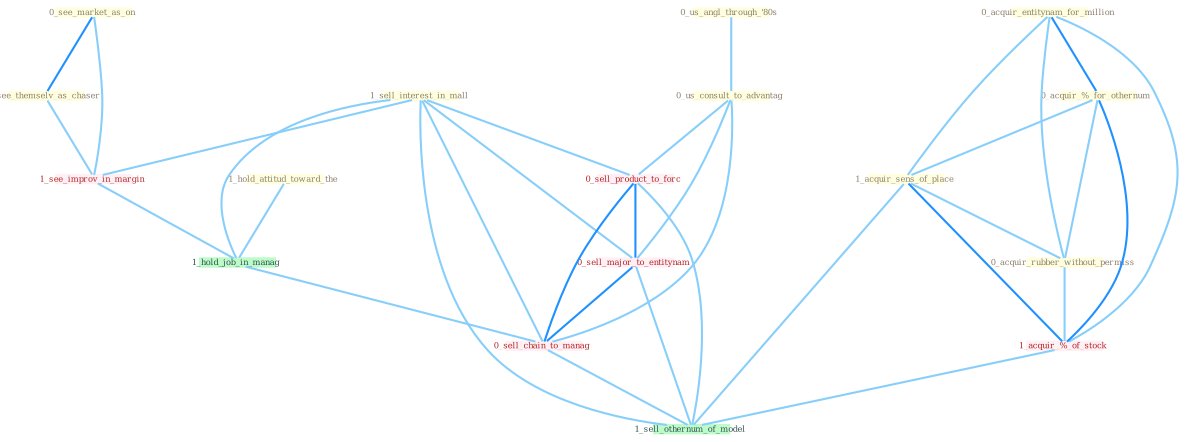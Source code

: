 Graph G{ 
    node
    [shape=polygon,style=filled,width=.5,height=.06,color="#BDFCC9",fixedsize=true,fontsize=4,
    fontcolor="#2f4f4f"];
    {node
    [color="#ffffe0", fontcolor="#8b7d6b"] "0_see_market_as_on " "0_see_themselv_as_chaser " "0_acquir_entitynam_for_million " "1_sell_interest_in_mall " "0_us_angl_through_'80s " "0_us_consult_to_advantag " "0_acquir_%_for_othernum " "1_acquir_sens_of_place " "1_hold_attitud_toward_the " "0_acquir_rubber_without_permiss "}
{node [color="#fff0f5", fontcolor="#b22222"] "1_see_improv_in_margin " "1_acquir_%_of_stock " "0_sell_product_to_forc " "0_sell_major_to_entitynam " "0_sell_chain_to_manag "}
edge [color="#B0E2FF"];

	"0_see_market_as_on " -- "0_see_themselv_as_chaser " [w="2", color="#1e90ff" , len=0.8];
	"0_see_market_as_on " -- "1_see_improv_in_margin " [w="1", color="#87cefa" ];
	"0_see_themselv_as_chaser " -- "1_see_improv_in_margin " [w="1", color="#87cefa" ];
	"0_acquir_entitynam_for_million " -- "0_acquir_%_for_othernum " [w="2", color="#1e90ff" , len=0.8];
	"0_acquir_entitynam_for_million " -- "1_acquir_sens_of_place " [w="1", color="#87cefa" ];
	"0_acquir_entitynam_for_million " -- "0_acquir_rubber_without_permiss " [w="1", color="#87cefa" ];
	"0_acquir_entitynam_for_million " -- "1_acquir_%_of_stock " [w="1", color="#87cefa" ];
	"1_sell_interest_in_mall " -- "1_see_improv_in_margin " [w="1", color="#87cefa" ];
	"1_sell_interest_in_mall " -- "1_hold_job_in_manag " [w="1", color="#87cefa" ];
	"1_sell_interest_in_mall " -- "0_sell_product_to_forc " [w="1", color="#87cefa" ];
	"1_sell_interest_in_mall " -- "0_sell_major_to_entitynam " [w="1", color="#87cefa" ];
	"1_sell_interest_in_mall " -- "0_sell_chain_to_manag " [w="1", color="#87cefa" ];
	"1_sell_interest_in_mall " -- "1_sell_othernum_of_model " [w="1", color="#87cefa" ];
	"0_us_angl_through_'80s " -- "0_us_consult_to_advantag " [w="1", color="#87cefa" ];
	"0_us_consult_to_advantag " -- "0_sell_product_to_forc " [w="1", color="#87cefa" ];
	"0_us_consult_to_advantag " -- "0_sell_major_to_entitynam " [w="1", color="#87cefa" ];
	"0_us_consult_to_advantag " -- "0_sell_chain_to_manag " [w="1", color="#87cefa" ];
	"0_acquir_%_for_othernum " -- "1_acquir_sens_of_place " [w="1", color="#87cefa" ];
	"0_acquir_%_for_othernum " -- "0_acquir_rubber_without_permiss " [w="1", color="#87cefa" ];
	"0_acquir_%_for_othernum " -- "1_acquir_%_of_stock " [w="2", color="#1e90ff" , len=0.8];
	"1_acquir_sens_of_place " -- "0_acquir_rubber_without_permiss " [w="1", color="#87cefa" ];
	"1_acquir_sens_of_place " -- "1_acquir_%_of_stock " [w="2", color="#1e90ff" , len=0.8];
	"1_acquir_sens_of_place " -- "1_sell_othernum_of_model " [w="1", color="#87cefa" ];
	"1_hold_attitud_toward_the " -- "1_hold_job_in_manag " [w="1", color="#87cefa" ];
	"0_acquir_rubber_without_permiss " -- "1_acquir_%_of_stock " [w="1", color="#87cefa" ];
	"1_see_improv_in_margin " -- "1_hold_job_in_manag " [w="1", color="#87cefa" ];
	"1_acquir_%_of_stock " -- "1_sell_othernum_of_model " [w="1", color="#87cefa" ];
	"1_hold_job_in_manag " -- "0_sell_chain_to_manag " [w="1", color="#87cefa" ];
	"0_sell_product_to_forc " -- "0_sell_major_to_entitynam " [w="2", color="#1e90ff" , len=0.8];
	"0_sell_product_to_forc " -- "0_sell_chain_to_manag " [w="2", color="#1e90ff" , len=0.8];
	"0_sell_product_to_forc " -- "1_sell_othernum_of_model " [w="1", color="#87cefa" ];
	"0_sell_major_to_entitynam " -- "0_sell_chain_to_manag " [w="2", color="#1e90ff" , len=0.8];
	"0_sell_major_to_entitynam " -- "1_sell_othernum_of_model " [w="1", color="#87cefa" ];
	"0_sell_chain_to_manag " -- "1_sell_othernum_of_model " [w="1", color="#87cefa" ];
}